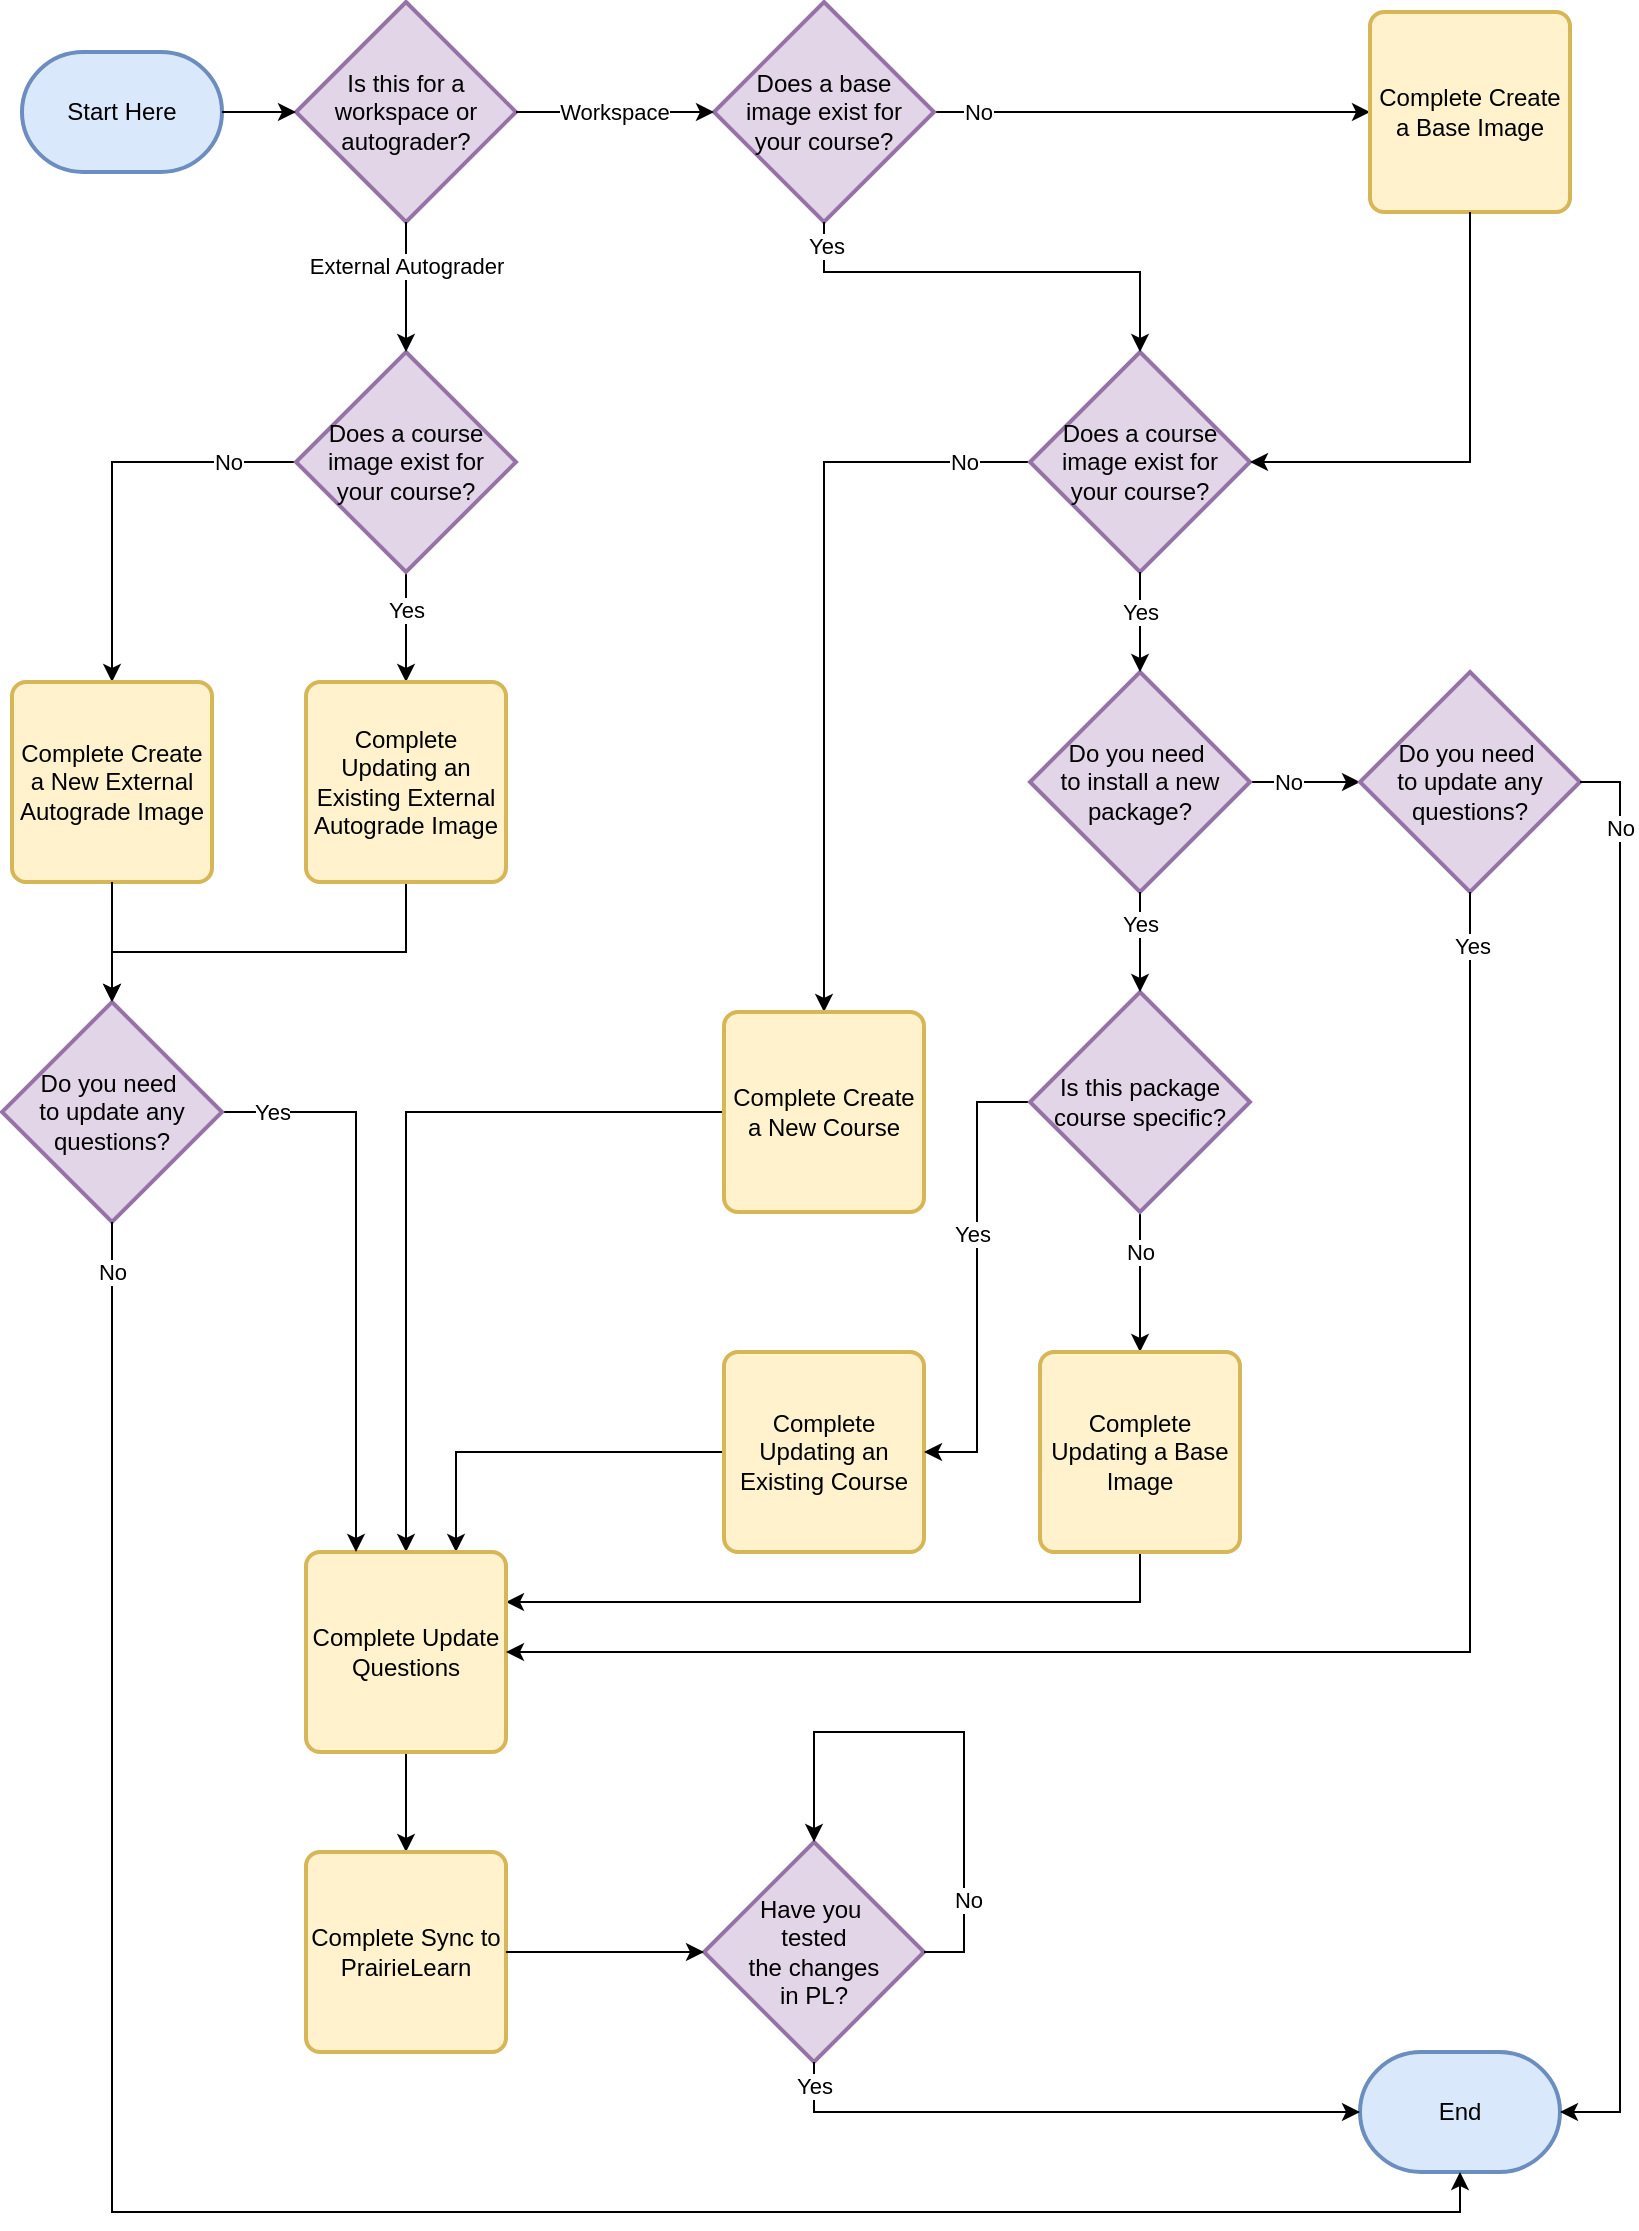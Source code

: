 <mxfile version="24.7.6">
  <diagram name="Page-1" id="WTJ0QXmMrmOAsI4dAKFI">
    <mxGraphModel dx="2074" dy="1098" grid="1" gridSize="10" guides="1" tooltips="1" connect="1" arrows="1" fold="1" page="1" pageScale="1" pageWidth="827" pageHeight="1169" math="0" shadow="0">
      <root>
        <mxCell id="0" />
        <mxCell id="1" parent="0" />
        <mxCell id="DTKB45BRtGOAprkU8uaD-7" value="Start Here" style="strokeWidth=2;html=1;shape=mxgraph.flowchart.terminator;whiteSpace=wrap;fillColor=#dae8fc;strokeColor=#6c8ebf;" parent="1" vertex="1">
          <mxGeometry x="15" y="81" width="100" height="60" as="geometry" />
        </mxCell>
        <mxCell id="DTKB45BRtGOAprkU8uaD-15" style="edgeStyle=orthogonalEdgeStyle;rounded=0;orthogonalLoop=1;jettySize=auto;html=1;exitX=1;exitY=0.5;exitDx=0;exitDy=0;exitPerimeter=0;entryX=0;entryY=0.5;entryDx=0;entryDy=0;" parent="1" source="DTKB45BRtGOAprkU8uaD-8" target="DTKB45BRtGOAprkU8uaD-12" edge="1">
          <mxGeometry relative="1" as="geometry" />
        </mxCell>
        <mxCell id="DTKB45BRtGOAprkU8uaD-74" value="No" style="edgeLabel;html=1;align=center;verticalAlign=middle;resizable=0;points=[];" parent="DTKB45BRtGOAprkU8uaD-15" vertex="1" connectable="0">
          <mxGeometry x="-0.798" relative="1" as="geometry">
            <mxPoint as="offset" />
          </mxGeometry>
        </mxCell>
        <mxCell id="DTKB45BRtGOAprkU8uaD-8" value="Does a base &lt;br&gt;image exist for &lt;br&gt;your course?" style="strokeWidth=2;html=1;shape=mxgraph.flowchart.decision;whiteSpace=wrap;fillColor=#e1d5e7;strokeColor=#9673a6;" parent="1" vertex="1">
          <mxGeometry x="361" y="56" width="110" height="110" as="geometry" />
        </mxCell>
        <mxCell id="DTKB45BRtGOAprkU8uaD-21" style="edgeStyle=orthogonalEdgeStyle;rounded=0;orthogonalLoop=1;jettySize=auto;html=1;exitX=0;exitY=0.5;exitDx=0;exitDy=0;exitPerimeter=0;entryX=0.5;entryY=0;entryDx=0;entryDy=0;" parent="1" source="DTKB45BRtGOAprkU8uaD-10" target="DTKB45BRtGOAprkU8uaD-20" edge="1">
          <mxGeometry relative="1" as="geometry" />
        </mxCell>
        <mxCell id="DTKB45BRtGOAprkU8uaD-77" value="No" style="edgeLabel;html=1;align=center;verticalAlign=middle;resizable=0;points=[];" parent="DTKB45BRtGOAprkU8uaD-21" vertex="1" connectable="0">
          <mxGeometry x="-0.826" relative="1" as="geometry">
            <mxPoint as="offset" />
          </mxGeometry>
        </mxCell>
        <mxCell id="DTKB45BRtGOAprkU8uaD-10" value="Does a course&lt;br&gt;image exist for&lt;div&gt;your course?&lt;/div&gt;" style="strokeWidth=2;html=1;shape=mxgraph.flowchart.decision;whiteSpace=wrap;fillColor=#e1d5e7;strokeColor=#9673a6;" parent="1" vertex="1">
          <mxGeometry x="519" y="231" width="110" height="110" as="geometry" />
        </mxCell>
        <mxCell id="DTKB45BRtGOAprkU8uaD-46" style="edgeStyle=orthogonalEdgeStyle;rounded=0;orthogonalLoop=1;jettySize=auto;html=1;exitX=1;exitY=0.5;exitDx=0;exitDy=0;exitPerimeter=0;entryX=0;entryY=0.5;entryDx=0;entryDy=0;entryPerimeter=0;" parent="1" source="DTKB45BRtGOAprkU8uaD-11" target="DTKB45BRtGOAprkU8uaD-29" edge="1">
          <mxGeometry relative="1" as="geometry" />
        </mxCell>
        <mxCell id="DTKB45BRtGOAprkU8uaD-79" value="No" style="edgeLabel;html=1;align=center;verticalAlign=middle;resizable=0;points=[];" parent="DTKB45BRtGOAprkU8uaD-46" vertex="1" connectable="0">
          <mxGeometry x="-0.309" relative="1" as="geometry">
            <mxPoint as="offset" />
          </mxGeometry>
        </mxCell>
        <mxCell id="DTKB45BRtGOAprkU8uaD-11" value="Do you need&amp;nbsp;&lt;div&gt;to install a new&lt;br&gt;package?&lt;/div&gt;" style="strokeWidth=2;html=1;shape=mxgraph.flowchart.decision;whiteSpace=wrap;fillColor=#e1d5e7;strokeColor=#9673a6;" parent="1" vertex="1">
          <mxGeometry x="519" y="391" width="110" height="110" as="geometry" />
        </mxCell>
        <mxCell id="DTKB45BRtGOAprkU8uaD-12" value="Complete Create a Base Image" style="rounded=1;whiteSpace=wrap;html=1;absoluteArcSize=1;arcSize=14;strokeWidth=2;fillColor=#fff2cc;strokeColor=#d6b656;" parent="1" vertex="1">
          <mxGeometry x="689" y="61" width="100" height="100" as="geometry" />
        </mxCell>
        <mxCell id="DTKB45BRtGOAprkU8uaD-16" style="edgeStyle=orthogonalEdgeStyle;rounded=0;orthogonalLoop=1;jettySize=auto;html=1;exitX=0.5;exitY=1;exitDx=0;exitDy=0;exitPerimeter=0;entryX=0.5;entryY=0;entryDx=0;entryDy=0;entryPerimeter=0;" parent="1" source="DTKB45BRtGOAprkU8uaD-10" target="DTKB45BRtGOAprkU8uaD-11" edge="1">
          <mxGeometry relative="1" as="geometry" />
        </mxCell>
        <mxCell id="DTKB45BRtGOAprkU8uaD-76" value="Yes" style="edgeLabel;html=1;align=center;verticalAlign=middle;resizable=0;points=[];" parent="DTKB45BRtGOAprkU8uaD-16" vertex="1" connectable="0">
          <mxGeometry x="-0.2" relative="1" as="geometry">
            <mxPoint as="offset" />
          </mxGeometry>
        </mxCell>
        <mxCell id="DTKB45BRtGOAprkU8uaD-49" style="edgeStyle=orthogonalEdgeStyle;rounded=0;orthogonalLoop=1;jettySize=auto;html=1;entryX=0.5;entryY=0;entryDx=0;entryDy=0;exitX=0;exitY=0.5;exitDx=0;exitDy=0;" parent="1" source="DTKB45BRtGOAprkU8uaD-20" target="DTKB45BRtGOAprkU8uaD-38" edge="1">
          <mxGeometry relative="1" as="geometry" />
        </mxCell>
        <mxCell id="DTKB45BRtGOAprkU8uaD-20" value="Complete Create a New Course" style="rounded=1;whiteSpace=wrap;html=1;absoluteArcSize=1;arcSize=14;strokeWidth=2;fillColor=#fff2cc;strokeColor=#d6b656;" parent="1" vertex="1">
          <mxGeometry x="366" y="561" width="100" height="100" as="geometry" />
        </mxCell>
        <mxCell id="DTKB45BRtGOAprkU8uaD-29" value="Do you need&amp;nbsp;&lt;div&gt;to update any questions?&lt;/div&gt;" style="strokeWidth=2;html=1;shape=mxgraph.flowchart.decision;whiteSpace=wrap;fillColor=#e1d5e7;strokeColor=#9673a6;" parent="1" vertex="1">
          <mxGeometry x="684" y="391" width="110" height="110" as="geometry" />
        </mxCell>
        <mxCell id="DTKB45BRtGOAprkU8uaD-51" style="edgeStyle=orthogonalEdgeStyle;rounded=0;orthogonalLoop=1;jettySize=auto;html=1;entryX=0.75;entryY=0;entryDx=0;entryDy=0;exitX=0;exitY=0.5;exitDx=0;exitDy=0;" parent="1" source="DTKB45BRtGOAprkU8uaD-30" target="DTKB45BRtGOAprkU8uaD-38" edge="1">
          <mxGeometry relative="1" as="geometry" />
        </mxCell>
        <mxCell id="DTKB45BRtGOAprkU8uaD-30" value="Complete Updating an Existing Course" style="rounded=1;whiteSpace=wrap;html=1;absoluteArcSize=1;arcSize=14;strokeWidth=2;fillColor=#fff2cc;strokeColor=#d6b656;" parent="1" vertex="1">
          <mxGeometry x="366" y="731" width="100" height="100" as="geometry" />
        </mxCell>
        <mxCell id="DTKB45BRtGOAprkU8uaD-35" style="edgeStyle=orthogonalEdgeStyle;rounded=0;orthogonalLoop=1;jettySize=auto;html=1;exitX=0;exitY=0.5;exitDx=0;exitDy=0;exitPerimeter=0;entryX=1;entryY=0.5;entryDx=0;entryDy=0;" parent="1" source="DTKB45BRtGOAprkU8uaD-32" target="DTKB45BRtGOAprkU8uaD-30" edge="1">
          <mxGeometry relative="1" as="geometry" />
        </mxCell>
        <mxCell id="DTKB45BRtGOAprkU8uaD-81" value="Yes" style="edgeLabel;html=1;align=center;verticalAlign=middle;resizable=0;points=[];" parent="DTKB45BRtGOAprkU8uaD-35" vertex="1" connectable="0">
          <mxGeometry x="-0.179" y="1" relative="1" as="geometry">
            <mxPoint x="-4" y="-1" as="offset" />
          </mxGeometry>
        </mxCell>
        <mxCell id="DTKB45BRtGOAprkU8uaD-36" style="edgeStyle=orthogonalEdgeStyle;rounded=0;orthogonalLoop=1;jettySize=auto;html=1;exitX=0.5;exitY=1;exitDx=0;exitDy=0;exitPerimeter=0;" parent="1" source="DTKB45BRtGOAprkU8uaD-32" target="DTKB45BRtGOAprkU8uaD-33" edge="1">
          <mxGeometry relative="1" as="geometry" />
        </mxCell>
        <mxCell id="DTKB45BRtGOAprkU8uaD-80" value="No" style="edgeLabel;html=1;align=center;verticalAlign=middle;resizable=0;points=[];" parent="DTKB45BRtGOAprkU8uaD-36" vertex="1" connectable="0">
          <mxGeometry x="-0.429" relative="1" as="geometry">
            <mxPoint as="offset" />
          </mxGeometry>
        </mxCell>
        <mxCell id="DTKB45BRtGOAprkU8uaD-32" value="Is this package&lt;div&gt;course specific?&lt;/div&gt;" style="strokeWidth=2;html=1;shape=mxgraph.flowchart.decision;whiteSpace=wrap;fillColor=#e1d5e7;strokeColor=#9673a6;" parent="1" vertex="1">
          <mxGeometry x="519" y="551" width="110" height="110" as="geometry" />
        </mxCell>
        <mxCell id="DTKB45BRtGOAprkU8uaD-52" style="edgeStyle=orthogonalEdgeStyle;rounded=0;orthogonalLoop=1;jettySize=auto;html=1;exitX=0.5;exitY=1;exitDx=0;exitDy=0;entryX=1;entryY=0.25;entryDx=0;entryDy=0;" parent="1" source="DTKB45BRtGOAprkU8uaD-33" target="DTKB45BRtGOAprkU8uaD-38" edge="1">
          <mxGeometry relative="1" as="geometry" />
        </mxCell>
        <mxCell id="DTKB45BRtGOAprkU8uaD-33" value="Complete Updating a Base Image" style="rounded=1;whiteSpace=wrap;html=1;absoluteArcSize=1;arcSize=14;strokeWidth=2;fillColor=#fff2cc;strokeColor=#d6b656;" parent="1" vertex="1">
          <mxGeometry x="524" y="731" width="100" height="100" as="geometry" />
        </mxCell>
        <mxCell id="DTKB45BRtGOAprkU8uaD-37" style="edgeStyle=orthogonalEdgeStyle;rounded=0;orthogonalLoop=1;jettySize=auto;html=1;exitX=0.5;exitY=1;exitDx=0;exitDy=0;exitPerimeter=0;entryX=0.5;entryY=0;entryDx=0;entryDy=0;entryPerimeter=0;" parent="1" source="DTKB45BRtGOAprkU8uaD-11" target="DTKB45BRtGOAprkU8uaD-32" edge="1">
          <mxGeometry relative="1" as="geometry" />
        </mxCell>
        <mxCell id="DTKB45BRtGOAprkU8uaD-78" value="Yes" style="edgeLabel;html=1;align=center;verticalAlign=middle;resizable=0;points=[];" parent="DTKB45BRtGOAprkU8uaD-37" vertex="1" connectable="0">
          <mxGeometry x="-0.36" relative="1" as="geometry">
            <mxPoint as="offset" />
          </mxGeometry>
        </mxCell>
        <mxCell id="DTKB45BRtGOAprkU8uaD-48" style="edgeStyle=orthogonalEdgeStyle;rounded=0;orthogonalLoop=1;jettySize=auto;html=1;exitX=0.5;exitY=1;exitDx=0;exitDy=0;entryX=0.5;entryY=0;entryDx=0;entryDy=0;" parent="1" source="DTKB45BRtGOAprkU8uaD-38" target="DTKB45BRtGOAprkU8uaD-39" edge="1">
          <mxGeometry relative="1" as="geometry" />
        </mxCell>
        <mxCell id="DTKB45BRtGOAprkU8uaD-38" value="Complete Update&lt;br&gt;Questions" style="rounded=1;whiteSpace=wrap;html=1;absoluteArcSize=1;arcSize=14;strokeWidth=2;fillColor=#fff2cc;strokeColor=#d6b656;" parent="1" vertex="1">
          <mxGeometry x="157" y="831" width="100" height="100" as="geometry" />
        </mxCell>
        <mxCell id="DTKB45BRtGOAprkU8uaD-39" value="Complete Sync to PrairieLearn" style="rounded=1;whiteSpace=wrap;html=1;absoluteArcSize=1;arcSize=14;strokeWidth=2;fillColor=#fff2cc;strokeColor=#d6b656;" parent="1" vertex="1">
          <mxGeometry x="157" y="981" width="100" height="100" as="geometry" />
        </mxCell>
        <mxCell id="DTKB45BRtGOAprkU8uaD-40" value="End" style="strokeWidth=2;html=1;shape=mxgraph.flowchart.terminator;whiteSpace=wrap;fillColor=#dae8fc;strokeColor=#6c8ebf;" parent="1" vertex="1">
          <mxGeometry x="684" y="1081" width="100" height="60" as="geometry" />
        </mxCell>
        <mxCell id="DTKB45BRtGOAprkU8uaD-42" value="Have you&amp;nbsp;&lt;div&gt;tested&lt;br&gt;the changes&lt;br&gt;in PL?&lt;/div&gt;" style="strokeWidth=2;html=1;shape=mxgraph.flowchart.decision;whiteSpace=wrap;fillColor=#e1d5e7;strokeColor=#9673a6;" parent="1" vertex="1">
          <mxGeometry x="356" y="976" width="110" height="110" as="geometry" />
        </mxCell>
        <mxCell id="DTKB45BRtGOAprkU8uaD-66" style="edgeStyle=orthogonalEdgeStyle;rounded=0;orthogonalLoop=1;jettySize=auto;html=1;exitX=0.5;exitY=1;exitDx=0;exitDy=0;exitPerimeter=0;entryX=0.5;entryY=0;entryDx=0;entryDy=0;entryPerimeter=0;" parent="1" source="DTKB45BRtGOAprkU8uaD-8" target="DTKB45BRtGOAprkU8uaD-10" edge="1">
          <mxGeometry relative="1" as="geometry">
            <Array as="points">
              <mxPoint x="416" y="191" />
              <mxPoint x="574" y="191" />
            </Array>
          </mxGeometry>
        </mxCell>
        <mxCell id="DTKB45BRtGOAprkU8uaD-75" value="Yes" style="edgeLabel;html=1;align=center;verticalAlign=middle;resizable=0;points=[];" parent="DTKB45BRtGOAprkU8uaD-66" vertex="1" connectable="0">
          <mxGeometry x="-0.892" y="1" relative="1" as="geometry">
            <mxPoint as="offset" />
          </mxGeometry>
        </mxCell>
        <mxCell id="DTKB45BRtGOAprkU8uaD-68" style="edgeStyle=orthogonalEdgeStyle;rounded=0;orthogonalLoop=1;jettySize=auto;html=1;exitX=0.5;exitY=1;exitDx=0;exitDy=0;entryX=1;entryY=0.5;entryDx=0;entryDy=0;entryPerimeter=0;" parent="1" source="DTKB45BRtGOAprkU8uaD-12" target="DTKB45BRtGOAprkU8uaD-10" edge="1">
          <mxGeometry relative="1" as="geometry">
            <Array as="points">
              <mxPoint x="739" y="286" />
            </Array>
          </mxGeometry>
        </mxCell>
        <mxCell id="DTKB45BRtGOAprkU8uaD-69" style="edgeStyle=orthogonalEdgeStyle;rounded=0;orthogonalLoop=1;jettySize=auto;html=1;exitX=1;exitY=0.5;exitDx=0;exitDy=0;exitPerimeter=0;entryX=1;entryY=0.5;entryDx=0;entryDy=0;entryPerimeter=0;" parent="1" source="DTKB45BRtGOAprkU8uaD-29" target="DTKB45BRtGOAprkU8uaD-40" edge="1">
          <mxGeometry relative="1" as="geometry" />
        </mxCell>
        <mxCell id="DTKB45BRtGOAprkU8uaD-83" value="No" style="edgeLabel;html=1;align=center;verticalAlign=middle;resizable=0;points=[];" parent="DTKB45BRtGOAprkU8uaD-69" vertex="1" connectable="0">
          <mxGeometry x="-0.88" relative="1" as="geometry">
            <mxPoint as="offset" />
          </mxGeometry>
        </mxCell>
        <mxCell id="DTKB45BRtGOAprkU8uaD-70" style="edgeStyle=orthogonalEdgeStyle;rounded=0;orthogonalLoop=1;jettySize=auto;html=1;exitX=1;exitY=0.5;exitDx=0;exitDy=0;entryX=0;entryY=0.5;entryDx=0;entryDy=0;entryPerimeter=0;" parent="1" source="DTKB45BRtGOAprkU8uaD-39" target="DTKB45BRtGOAprkU8uaD-42" edge="1">
          <mxGeometry relative="1" as="geometry" />
        </mxCell>
        <mxCell id="DTKB45BRtGOAprkU8uaD-71" style="edgeStyle=orthogonalEdgeStyle;rounded=0;orthogonalLoop=1;jettySize=auto;html=1;exitX=0.5;exitY=1;exitDx=0;exitDy=0;exitPerimeter=0;entryX=0;entryY=0.5;entryDx=0;entryDy=0;entryPerimeter=0;" parent="1" source="DTKB45BRtGOAprkU8uaD-42" target="DTKB45BRtGOAprkU8uaD-40" edge="1">
          <mxGeometry relative="1" as="geometry" />
        </mxCell>
        <mxCell id="DTKB45BRtGOAprkU8uaD-84" value="Yes" style="edgeLabel;html=1;align=center;verticalAlign=middle;resizable=0;points=[];" parent="DTKB45BRtGOAprkU8uaD-71" vertex="1" connectable="0">
          <mxGeometry x="-0.918" relative="1" as="geometry">
            <mxPoint as="offset" />
          </mxGeometry>
        </mxCell>
        <mxCell id="DTKB45BRtGOAprkU8uaD-73" style="edgeStyle=orthogonalEdgeStyle;rounded=0;orthogonalLoop=1;jettySize=auto;html=1;exitX=0.5;exitY=1;exitDx=0;exitDy=0;exitPerimeter=0;entryX=1;entryY=0.5;entryDx=0;entryDy=0;" parent="1" source="DTKB45BRtGOAprkU8uaD-29" target="DTKB45BRtGOAprkU8uaD-38" edge="1">
          <mxGeometry relative="1" as="geometry" />
        </mxCell>
        <mxCell id="DTKB45BRtGOAprkU8uaD-82" value="Yes" style="edgeLabel;html=1;align=center;verticalAlign=middle;resizable=0;points=[];" parent="DTKB45BRtGOAprkU8uaD-73" vertex="1" connectable="0">
          <mxGeometry x="-0.937" y="1" relative="1" as="geometry">
            <mxPoint as="offset" />
          </mxGeometry>
        </mxCell>
        <mxCell id="_19oARSYlYmnXgCoxyBE-2" value="Is this for a workspace or autograder?" style="strokeWidth=2;html=1;shape=mxgraph.flowchart.decision;whiteSpace=wrap;fillColor=#e1d5e7;strokeColor=#9673a6;" vertex="1" parent="1">
          <mxGeometry x="152" y="56" width="110" height="110" as="geometry" />
        </mxCell>
        <mxCell id="_19oARSYlYmnXgCoxyBE-3" style="edgeStyle=orthogonalEdgeStyle;rounded=0;orthogonalLoop=1;jettySize=auto;html=1;entryX=0;entryY=0.5;entryDx=0;entryDy=0;entryPerimeter=0;" edge="1" parent="1" source="_19oARSYlYmnXgCoxyBE-2" target="DTKB45BRtGOAprkU8uaD-8">
          <mxGeometry relative="1" as="geometry" />
        </mxCell>
        <mxCell id="_19oARSYlYmnXgCoxyBE-4" value="Workspace" style="edgeLabel;html=1;align=center;verticalAlign=middle;resizable=0;points=[];" vertex="1" connectable="0" parent="_19oARSYlYmnXgCoxyBE-3">
          <mxGeometry x="-0.326" relative="1" as="geometry">
            <mxPoint x="15" as="offset" />
          </mxGeometry>
        </mxCell>
        <mxCell id="_19oARSYlYmnXgCoxyBE-11" style="edgeStyle=orthogonalEdgeStyle;rounded=0;orthogonalLoop=1;jettySize=auto;html=1;exitX=0;exitY=0.5;exitDx=0;exitDy=0;exitPerimeter=0;entryX=0.5;entryY=0;entryDx=0;entryDy=0;" edge="1" parent="1" source="_19oARSYlYmnXgCoxyBE-5" target="_19oARSYlYmnXgCoxyBE-9">
          <mxGeometry relative="1" as="geometry" />
        </mxCell>
        <mxCell id="_19oARSYlYmnXgCoxyBE-13" value="No" style="edgeLabel;html=1;align=center;verticalAlign=middle;resizable=0;points=[];" vertex="1" connectable="0" parent="_19oARSYlYmnXgCoxyBE-11">
          <mxGeometry x="-0.659" relative="1" as="geometry">
            <mxPoint as="offset" />
          </mxGeometry>
        </mxCell>
        <mxCell id="_19oARSYlYmnXgCoxyBE-12" style="edgeStyle=orthogonalEdgeStyle;rounded=0;orthogonalLoop=1;jettySize=auto;html=1;exitX=0.5;exitY=1;exitDx=0;exitDy=0;exitPerimeter=0;entryX=0.5;entryY=0;entryDx=0;entryDy=0;" edge="1" parent="1" source="_19oARSYlYmnXgCoxyBE-5" target="_19oARSYlYmnXgCoxyBE-10">
          <mxGeometry relative="1" as="geometry" />
        </mxCell>
        <mxCell id="_19oARSYlYmnXgCoxyBE-14" value="Yes" style="edgeLabel;html=1;align=center;verticalAlign=middle;resizable=0;points=[];" vertex="1" connectable="0" parent="_19oARSYlYmnXgCoxyBE-12">
          <mxGeometry x="-0.868" y="1" relative="1" as="geometry">
            <mxPoint x="-1" y="15" as="offset" />
          </mxGeometry>
        </mxCell>
        <mxCell id="_19oARSYlYmnXgCoxyBE-5" value="Does a course&lt;br&gt;image exist for&lt;div&gt;your course?&lt;/div&gt;" style="strokeWidth=2;html=1;shape=mxgraph.flowchart.decision;whiteSpace=wrap;fillColor=#e1d5e7;strokeColor=#9673a6;" vertex="1" parent="1">
          <mxGeometry x="152" y="231" width="110" height="110" as="geometry" />
        </mxCell>
        <mxCell id="_19oARSYlYmnXgCoxyBE-6" style="edgeStyle=orthogonalEdgeStyle;rounded=0;orthogonalLoop=1;jettySize=auto;html=1;exitX=0.5;exitY=1;exitDx=0;exitDy=0;exitPerimeter=0;entryX=0.5;entryY=0;entryDx=0;entryDy=0;entryPerimeter=0;" edge="1" parent="1" source="_19oARSYlYmnXgCoxyBE-2" target="_19oARSYlYmnXgCoxyBE-5">
          <mxGeometry relative="1" as="geometry" />
        </mxCell>
        <mxCell id="_19oARSYlYmnXgCoxyBE-7" value="External Autograder" style="edgeLabel;html=1;align=center;verticalAlign=middle;resizable=0;points=[];" vertex="1" connectable="0" parent="_19oARSYlYmnXgCoxyBE-6">
          <mxGeometry x="-0.32" y="-1" relative="1" as="geometry">
            <mxPoint x="1" as="offset" />
          </mxGeometry>
        </mxCell>
        <mxCell id="_19oARSYlYmnXgCoxyBE-9" value="Complete Create a New External Autograde Image" style="rounded=1;whiteSpace=wrap;html=1;absoluteArcSize=1;arcSize=14;strokeWidth=2;fillColor=#fff2cc;strokeColor=#d6b656;" vertex="1" parent="1">
          <mxGeometry x="10" y="396" width="100" height="100" as="geometry" />
        </mxCell>
        <mxCell id="_19oARSYlYmnXgCoxyBE-25" style="edgeStyle=orthogonalEdgeStyle;rounded=0;orthogonalLoop=1;jettySize=auto;html=1;" edge="1" parent="1" source="_19oARSYlYmnXgCoxyBE-10" target="_19oARSYlYmnXgCoxyBE-23">
          <mxGeometry relative="1" as="geometry">
            <Array as="points">
              <mxPoint x="207" y="531" />
              <mxPoint x="60" y="531" />
            </Array>
          </mxGeometry>
        </mxCell>
        <mxCell id="_19oARSYlYmnXgCoxyBE-10" value="Complete Updating an Existing External Autograde Image" style="rounded=1;whiteSpace=wrap;html=1;absoluteArcSize=1;arcSize=14;strokeWidth=2;fillColor=#fff2cc;strokeColor=#d6b656;" vertex="1" parent="1">
          <mxGeometry x="157" y="396" width="100" height="100" as="geometry" />
        </mxCell>
        <mxCell id="_19oARSYlYmnXgCoxyBE-21" style="edgeStyle=orthogonalEdgeStyle;rounded=0;orthogonalLoop=1;jettySize=auto;html=1;exitX=1;exitY=0.5;exitDx=0;exitDy=0;exitPerimeter=0;entryX=0.5;entryY=0;entryDx=0;entryDy=0;entryPerimeter=0;" edge="1" parent="1" source="DTKB45BRtGOAprkU8uaD-42" target="DTKB45BRtGOAprkU8uaD-42">
          <mxGeometry relative="1" as="geometry">
            <Array as="points">
              <mxPoint x="486" y="1031" />
              <mxPoint x="486" y="921" />
              <mxPoint x="411" y="921" />
            </Array>
          </mxGeometry>
        </mxCell>
        <mxCell id="_19oARSYlYmnXgCoxyBE-22" value="No" style="edgeLabel;html=1;align=center;verticalAlign=middle;resizable=0;points=[];" vertex="1" connectable="0" parent="_19oARSYlYmnXgCoxyBE-21">
          <mxGeometry x="-0.646" y="-2" relative="1" as="geometry">
            <mxPoint as="offset" />
          </mxGeometry>
        </mxCell>
        <mxCell id="_19oARSYlYmnXgCoxyBE-27" style="edgeStyle=orthogonalEdgeStyle;rounded=0;orthogonalLoop=1;jettySize=auto;html=1;exitX=1;exitY=0.5;exitDx=0;exitDy=0;exitPerimeter=0;entryX=0.25;entryY=0;entryDx=0;entryDy=0;" edge="1" parent="1" source="_19oARSYlYmnXgCoxyBE-23" target="DTKB45BRtGOAprkU8uaD-38">
          <mxGeometry relative="1" as="geometry" />
        </mxCell>
        <mxCell id="_19oARSYlYmnXgCoxyBE-28" value="Yes" style="edgeLabel;html=1;align=center;verticalAlign=middle;resizable=0;points=[];" vertex="1" connectable="0" parent="_19oARSYlYmnXgCoxyBE-27">
          <mxGeometry x="-0.825" y="-2" relative="1" as="geometry">
            <mxPoint y="-2" as="offset" />
          </mxGeometry>
        </mxCell>
        <mxCell id="_19oARSYlYmnXgCoxyBE-23" value="Do you need&amp;nbsp;&lt;div&gt;to update any questions?&lt;/div&gt;" style="strokeWidth=2;html=1;shape=mxgraph.flowchart.decision;whiteSpace=wrap;fillColor=#e1d5e7;strokeColor=#9673a6;" vertex="1" parent="1">
          <mxGeometry x="5" y="556" width="110" height="110" as="geometry" />
        </mxCell>
        <mxCell id="_19oARSYlYmnXgCoxyBE-24" style="edgeStyle=orthogonalEdgeStyle;rounded=0;orthogonalLoop=1;jettySize=auto;html=1;exitX=0.5;exitY=1;exitDx=0;exitDy=0;entryX=0.5;entryY=0;entryDx=0;entryDy=0;entryPerimeter=0;" edge="1" parent="1" source="_19oARSYlYmnXgCoxyBE-9" target="_19oARSYlYmnXgCoxyBE-23">
          <mxGeometry relative="1" as="geometry" />
        </mxCell>
        <mxCell id="_19oARSYlYmnXgCoxyBE-26" style="edgeStyle=orthogonalEdgeStyle;rounded=0;orthogonalLoop=1;jettySize=auto;html=1;exitX=0.5;exitY=1;exitDx=0;exitDy=0;exitPerimeter=0;entryX=0.5;entryY=1;entryDx=0;entryDy=0;entryPerimeter=0;" edge="1" parent="1" source="_19oARSYlYmnXgCoxyBE-23" target="DTKB45BRtGOAprkU8uaD-40">
          <mxGeometry relative="1" as="geometry" />
        </mxCell>
        <mxCell id="_19oARSYlYmnXgCoxyBE-29" value="No" style="edgeLabel;html=1;align=center;verticalAlign=middle;resizable=0;points=[];" vertex="1" connectable="0" parent="_19oARSYlYmnXgCoxyBE-26">
          <mxGeometry x="-0.958" relative="1" as="geometry">
            <mxPoint as="offset" />
          </mxGeometry>
        </mxCell>
        <mxCell id="_19oARSYlYmnXgCoxyBE-31" style="edgeStyle=orthogonalEdgeStyle;rounded=0;orthogonalLoop=1;jettySize=auto;html=1;exitX=1;exitY=0.5;exitDx=0;exitDy=0;exitPerimeter=0;entryX=0;entryY=0.5;entryDx=0;entryDy=0;entryPerimeter=0;" edge="1" parent="1" source="DTKB45BRtGOAprkU8uaD-7" target="_19oARSYlYmnXgCoxyBE-2">
          <mxGeometry relative="1" as="geometry" />
        </mxCell>
      </root>
    </mxGraphModel>
  </diagram>
</mxfile>
